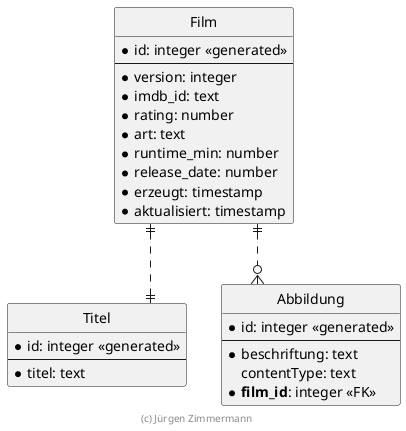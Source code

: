 ' Copyright (C) 2019 - present Juergen Zimmermann, Hochschule Karlsruhe
'
' This program is free software: you can redistribute it and/or modify
' it under the terms of the GNU General Public License as published by
' the Free Software Foundation, either version 3 of the License, or
' (at your option) any later version.
'
' This program is distributed in the hope that it will be useful,
' but WITHOUT ANY WARRANTY; without even the implied warranty of
' MERCHANTABILITY or FITNESS FOR A PARTICULAR PURPOSE.  See the
' GNU General Public License for more details.
'
' You should have received a copy of the GNU General Public License
' along with this program.  If not, see <https://www.gnu.org/licenses/>.

' Preview durch <Alt>d

@startuml ER Diagramm

' hide the spot
hide circle

' evtl. Prbleme mit Kraehenfuessen vermeiden
skinparam linetype ortho

entity "Film" {
  * id: integer <<generated>>
  --
  * version: integer
  * imdb_id: text
  * rating: number
  * art: text
  * runtime_min: number
  * release_date: number
  * erzeugt: timestamp
  * aktualisiert: timestamp
}

entity "Titel" {
  * id: integer <<generated>>
  --
  * titel: text
}

entity "Abbildung" {
  * id: integer <<generated>>
  --
  * beschriftung: text
    contentType: text
  * **film_id**: integer <<FK>>
}

Film ||..|| Titel
Film ||..o{ Abbildung

footer (c) Jürgen Zimmermann

@enduml
